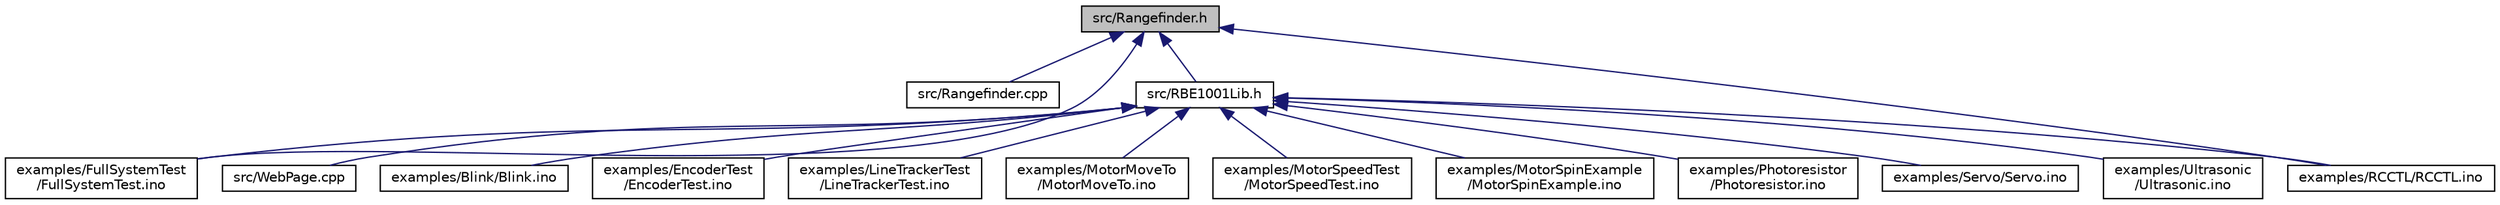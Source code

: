 digraph "src/Rangefinder.h"
{
 // LATEX_PDF_SIZE
  edge [fontname="Helvetica",fontsize="10",labelfontname="Helvetica",labelfontsize="10"];
  node [fontname="Helvetica",fontsize="10",shape=record];
  Node1 [label="src/Rangefinder.h",height=0.2,width=0.4,color="black", fillcolor="grey75", style="filled", fontcolor="black",tooltip=" "];
  Node1 -> Node2 [dir="back",color="midnightblue",fontsize="10",style="solid",fontname="Helvetica"];
  Node2 [label="src/Rangefinder.cpp",height=0.2,width=0.4,color="black", fillcolor="white", style="filled",URL="$Rangefinder_8cpp.html",tooltip=" "];
  Node1 -> Node3 [dir="back",color="midnightblue",fontsize="10",style="solid",fontname="Helvetica"];
  Node3 [label="src/RBE1001Lib.h",height=0.2,width=0.4,color="black", fillcolor="white", style="filled",URL="$RBE1001Lib_8h.html",tooltip=" "];
  Node3 -> Node4 [dir="back",color="midnightblue",fontsize="10",style="solid",fontname="Helvetica"];
  Node4 [label="src/WebPage.cpp",height=0.2,width=0.4,color="black", fillcolor="white", style="filled",URL="$WebPage_8cpp.html",tooltip=" "];
  Node3 -> Node5 [dir="back",color="midnightblue",fontsize="10",style="solid",fontname="Helvetica"];
  Node5 [label="examples/Blink/Blink.ino",height=0.2,width=0.4,color="black", fillcolor="white", style="filled",URL="$Blink_8ino.html",tooltip=" "];
  Node3 -> Node6 [dir="back",color="midnightblue",fontsize="10",style="solid",fontname="Helvetica"];
  Node6 [label="examples/EncoderTest\l/EncoderTest.ino",height=0.2,width=0.4,color="black", fillcolor="white", style="filled",URL="$EncoderTest_8ino.html",tooltip=" "];
  Node3 -> Node7 [dir="back",color="midnightblue",fontsize="10",style="solid",fontname="Helvetica"];
  Node7 [label="examples/FullSystemTest\l/FullSystemTest.ino",height=0.2,width=0.4,color="black", fillcolor="white", style="filled",URL="$FullSystemTest_8ino.html",tooltip=" "];
  Node3 -> Node8 [dir="back",color="midnightblue",fontsize="10",style="solid",fontname="Helvetica"];
  Node8 [label="examples/LineTrackerTest\l/LineTrackerTest.ino",height=0.2,width=0.4,color="black", fillcolor="white", style="filled",URL="$LineTrackerTest_8ino.html",tooltip=" "];
  Node3 -> Node9 [dir="back",color="midnightblue",fontsize="10",style="solid",fontname="Helvetica"];
  Node9 [label="examples/MotorMoveTo\l/MotorMoveTo.ino",height=0.2,width=0.4,color="black", fillcolor="white", style="filled",URL="$MotorMoveTo_8ino.html",tooltip=" "];
  Node3 -> Node10 [dir="back",color="midnightblue",fontsize="10",style="solid",fontname="Helvetica"];
  Node10 [label="examples/MotorSpeedTest\l/MotorSpeedTest.ino",height=0.2,width=0.4,color="black", fillcolor="white", style="filled",URL="$MotorSpeedTest_8ino.html",tooltip=" "];
  Node3 -> Node11 [dir="back",color="midnightblue",fontsize="10",style="solid",fontname="Helvetica"];
  Node11 [label="examples/MotorSpinExample\l/MotorSpinExample.ino",height=0.2,width=0.4,color="black", fillcolor="white", style="filled",URL="$MotorSpinExample_8ino.html",tooltip=" "];
  Node3 -> Node12 [dir="back",color="midnightblue",fontsize="10",style="solid",fontname="Helvetica"];
  Node12 [label="examples/Photoresistor\l/Photoresistor.ino",height=0.2,width=0.4,color="black", fillcolor="white", style="filled",URL="$Photoresistor_8ino.html",tooltip=" "];
  Node3 -> Node13 [dir="back",color="midnightblue",fontsize="10",style="solid",fontname="Helvetica"];
  Node13 [label="examples/RCCTL/RCCTL.ino",height=0.2,width=0.4,color="black", fillcolor="white", style="filled",URL="$RCCTL_8ino.html",tooltip=" "];
  Node3 -> Node14 [dir="back",color="midnightblue",fontsize="10",style="solid",fontname="Helvetica"];
  Node14 [label="examples/Servo/Servo.ino",height=0.2,width=0.4,color="black", fillcolor="white", style="filled",URL="$Servo_8ino.html",tooltip=" "];
  Node3 -> Node15 [dir="back",color="midnightblue",fontsize="10",style="solid",fontname="Helvetica"];
  Node15 [label="examples/Ultrasonic\l/Ultrasonic.ino",height=0.2,width=0.4,color="black", fillcolor="white", style="filled",URL="$Ultrasonic_8ino.html",tooltip=" "];
  Node1 -> Node7 [dir="back",color="midnightblue",fontsize="10",style="solid",fontname="Helvetica"];
  Node1 -> Node13 [dir="back",color="midnightblue",fontsize="10",style="solid",fontname="Helvetica"];
}
